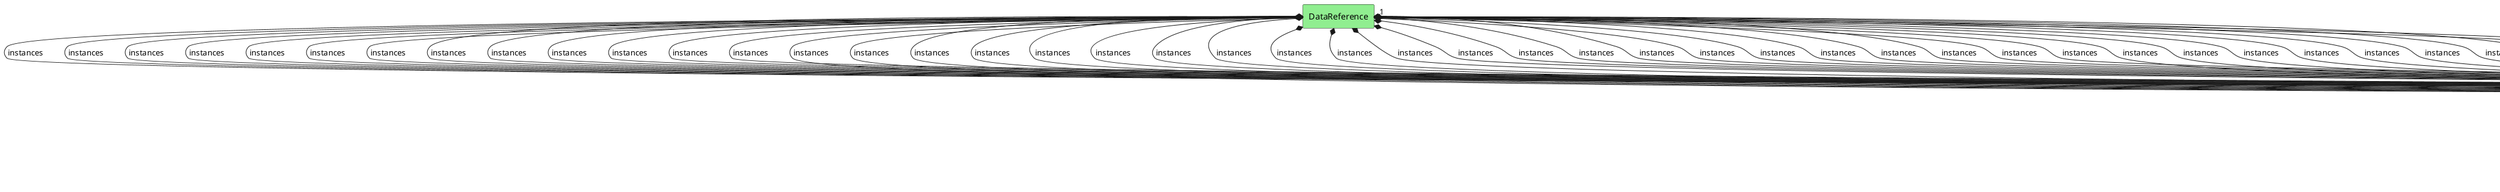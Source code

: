 @startuml

class "DataInstance" as Model {
 string name

 
}

rectangle "DataReference" as DataReference #lightblue {
}

Model o--> "1" DataReference : reference


rectangle "Data" as Data #lightblue {
}

Model o--> "n" Data : data




    rectangle "DataRequest" as DataRequest #lightgreen {
    }
    
        DataRequest   o--> "n" Model : "instances"
    
    rectangle "LineageMetaData" as LineageMetaData #lightgreen {
    }
    
        LineageMetaData   o--> "n" Model : "parents"
    
    rectangle "Data" as Data #lightgreen {
    }
    
        Data   o--> "n" Model : "instances"
    
    rectangle "DataReference" as DataReference #lightgreen {
    }
    
        DataReference   *--> "n" Model : "instances"
    
    rectangle "ServiceInstance" as ServiceInstance #lightgreen {
    }
    
        ServiceInstance   o--> "n" Model : "data"
    
    rectangle "DataRequest" as DataRequest #lightgreen {
    }
    
        DataRequest   o--> "n" Model : "instances"
    
    rectangle "LineageMetaData" as LineageMetaData #lightgreen {
    }
    
        LineageMetaData   o--> "n" Model : "parents"
    
    rectangle "Data" as Data #lightgreen {
    }
    
        Data   o--> "n" Model : "instances"
    
    rectangle "DataReference" as DataReference #lightgreen {
    }
    
        DataReference   *--> "n" Model : "instances"
    
    rectangle "ServiceInstance" as ServiceInstance #lightgreen {
    }
    
        ServiceInstance   o--> "n" Model : "data"
    
    rectangle "DataRequest" as DataRequest #lightgreen {
    }
    
        DataRequest   o--> "n" Model : "instances"
    
    rectangle "LineageMetaData" as LineageMetaData #lightgreen {
    }
    
        LineageMetaData   o--> "n" Model : "parents"
    
    rectangle "Data" as Data #lightgreen {
    }
    
        Data   o--> "n" Model : "instances"
    
    rectangle "DataReference" as DataReference #lightgreen {
    }
    
        DataReference   *--> "n" Model : "instances"
    
    rectangle "ServiceInstance" as ServiceInstance #lightgreen {
    }
    
        ServiceInstance   o--> "n" Model : "data"
    
    rectangle "DataRequest" as DataRequest #lightgreen {
    }
    
        DataRequest   o--> "n" Model : "instances"
    
    rectangle "LineageMetaData" as LineageMetaData #lightgreen {
    }
    
        LineageMetaData   o--> "n" Model : "parents"
    
    rectangle "Data" as Data #lightgreen {
    }
    
        Data   o--> "n" Model : "instances"
    
    rectangle "DataReference" as DataReference #lightgreen {
    }
    
        DataReference   *--> "n" Model : "instances"
    
    rectangle "ServiceInstance" as ServiceInstance #lightgreen {
    }
    
        ServiceInstance   o--> "n" Model : "data"
    
    rectangle "DataRequest" as DataRequest #lightgreen {
    }
    
        DataRequest   o--> "n" Model : "instances"
    
    rectangle "LineageMetaData" as LineageMetaData #lightgreen {
    }
    
        LineageMetaData   o--> "n" Model : "parents"
    
    rectangle "Data" as Data #lightgreen {
    }
    
        Data   o--> "n" Model : "instances"
    
    rectangle "DataReference" as DataReference #lightgreen {
    }
    
        DataReference   *--> "n" Model : "instances"
    
    rectangle "ServiceInstance" as ServiceInstance #lightgreen {
    }
    
        ServiceInstance   o--> "n" Model : "data"
    
    rectangle "DataRequest" as DataRequest #lightgreen {
    }
    
        DataRequest   o--> "n" Model : "instances"
    
    rectangle "LineageMetaData" as LineageMetaData #lightgreen {
    }
    
        LineageMetaData   o--> "n" Model : "parents"
    
    rectangle "Data" as Data #lightgreen {
    }
    
        Data   o--> "n" Model : "instances"
    
    rectangle "DataReference" as DataReference #lightgreen {
    }
    
        DataReference   *--> "n" Model : "instances"
    
    rectangle "ServiceInstance" as ServiceInstance #lightgreen {
    }
    
        ServiceInstance   o--> "n" Model : "data"
    
    rectangle "DataRequest" as DataRequest #lightgreen {
    }
    
        DataRequest   o--> "n" Model : "instances"
    
    rectangle "LineageMetaData" as LineageMetaData #lightgreen {
    }
    
        LineageMetaData   o--> "n" Model : "parents"
    
    rectangle "Data" as Data #lightgreen {
    }
    
        Data   o--> "n" Model : "instances"
    
    rectangle "DataReference" as DataReference #lightgreen {
    }
    
        DataReference   *--> "n" Model : "instances"
    
    rectangle "ServiceInstance" as ServiceInstance #lightgreen {
    }
    
        ServiceInstance   o--> "n" Model : "data"
    
    rectangle "DataRequest" as DataRequest #lightgreen {
    }
    
        DataRequest   o--> "n" Model : "instances"
    
    rectangle "LineageMetaData" as LineageMetaData #lightgreen {
    }
    
        LineageMetaData   o--> "n" Model : "parents"
    
    rectangle "Data" as Data #lightgreen {
    }
    
        Data   o--> "n" Model : "instances"
    
    rectangle "DataReference" as DataReference #lightgreen {
    }
    
        DataReference   *--> "n" Model : "instances"
    
    rectangle "ServiceInstance" as ServiceInstance #lightgreen {
    }
    
        ServiceInstance   o--> "n" Model : "data"
    
    rectangle "DataRequest" as DataRequest #lightgreen {
    }
    
        DataRequest   o--> "n" Model : "instances"
    
    rectangle "LineageMetaData" as LineageMetaData #lightgreen {
    }
    
        LineageMetaData   o--> "n" Model : "parents"
    
    rectangle "Data" as Data #lightgreen {
    }
    
        Data   o--> "n" Model : "instances"
    
    rectangle "DataReference" as DataReference #lightgreen {
    }
    
        DataReference   *--> "n" Model : "instances"
    
    rectangle "ServiceInstance" as ServiceInstance #lightgreen {
    }
    
        ServiceInstance   o--> "n" Model : "data"
    
    rectangle "DataRequest" as DataRequest #lightgreen {
    }
    
        DataRequest   o--> "n" Model : "instances"
    
    rectangle "LineageMetaData" as LineageMetaData #lightgreen {
    }
    
        LineageMetaData   o--> "n" Model : "parents"
    
    rectangle "Data" as Data #lightgreen {
    }
    
        Data   o--> "n" Model : "instances"
    
    rectangle "DataReference" as DataReference #lightgreen {
    }
    
        DataReference   *--> "n" Model : "instances"
    
    rectangle "ServiceInstance" as ServiceInstance #lightgreen {
    }
    
        ServiceInstance   o--> "n" Model : "data"
    
    rectangle "DataRequest" as DataRequest #lightgreen {
    }
    
        DataRequest   o--> "n" Model : "instances"
    
    rectangle "LineageMetaData" as LineageMetaData #lightgreen {
    }
    
        LineageMetaData   o--> "n" Model : "parents"
    
    rectangle "Data" as Data #lightgreen {
    }
    
        Data   o--> "n" Model : "instances"
    
    rectangle "DataReference" as DataReference #lightgreen {
    }
    
        DataReference   *--> "n" Model : "instances"
    
    rectangle "ServiceInstance" as ServiceInstance #lightgreen {
    }
    
        ServiceInstance   o--> "n" Model : "data"
    
    rectangle "DataRequest" as DataRequest #lightgreen {
    }
    
        DataRequest   o--> "n" Model : "instances"
    
    rectangle "LineageMetaData" as LineageMetaData #lightgreen {
    }
    
        LineageMetaData   o--> "n" Model : "parents"
    
    rectangle "Data" as Data #lightgreen {
    }
    
        Data   o--> "n" Model : "instances"
    
    rectangle "DataReference" as DataReference #lightgreen {
    }
    
        DataReference   *--> "n" Model : "instances"
    
    rectangle "ServiceInstance" as ServiceInstance #lightgreen {
    }
    
        ServiceInstance   o--> "n" Model : "data"
    
    rectangle "DataRequest" as DataRequest #lightgreen {
    }
    
        DataRequest   o--> "n" Model : "instances"
    
    rectangle "LineageMetaData" as LineageMetaData #lightgreen {
    }
    
        LineageMetaData   o--> "n" Model : "parents"
    
    rectangle "Data" as Data #lightgreen {
    }
    
        Data   o--> "n" Model : "instances"
    
    rectangle "DataReference" as DataReference #lightgreen {
    }
    
        DataReference   *--> "n" Model : "instances"
    
    rectangle "ServiceInstance" as ServiceInstance #lightgreen {
    }
    
        ServiceInstance   o--> "n" Model : "data"
    
    rectangle "DataRequest" as DataRequest #lightgreen {
    }
    
        DataRequest   o--> "n" Model : "instances"
    
    rectangle "LineageMetaData" as LineageMetaData #lightgreen {
    }
    
        LineageMetaData   o--> "n" Model : "parents"
    
    rectangle "Data" as Data #lightgreen {
    }
    
        Data   o--> "n" Model : "instances"
    
    rectangle "DataReference" as DataReference #lightgreen {
    }
    
        DataReference   *--> "n" Model : "instances"
    
    rectangle "ServiceInstance" as ServiceInstance #lightgreen {
    }
    
        ServiceInstance   o--> "n" Model : "data"
    
    rectangle "DataRequest" as DataRequest #lightgreen {
    }
    
        DataRequest   o--> "n" Model : "instances"
    
    rectangle "LineageMetaData" as LineageMetaData #lightgreen {
    }
    
        LineageMetaData   o--> "n" Model : "parents"
    
    rectangle "Data" as Data #lightgreen {
    }
    
        Data   o--> "n" Model : "instances"
    
    rectangle "DataReference" as DataReference #lightgreen {
    }
    
        DataReference   *--> "n" Model : "instances"
    
    rectangle "ServiceInstance" as ServiceInstance #lightgreen {
    }
    
        ServiceInstance   o--> "n" Model : "data"
    
    rectangle "DataRequest" as DataRequest #lightgreen {
    }
    
        DataRequest   o--> "n" Model : "instances"
    
    rectangle "LineageMetaData" as LineageMetaData #lightgreen {
    }
    
        LineageMetaData   o--> "n" Model : "parents"
    
    rectangle "Data" as Data #lightgreen {
    }
    
        Data   o--> "n" Model : "instances"
    
    rectangle "DataReference" as DataReference #lightgreen {
    }
    
        DataReference   *--> "n" Model : "instances"
    
    rectangle "ServiceInstance" as ServiceInstance #lightgreen {
    }
    
        ServiceInstance   o--> "n" Model : "data"
    
    rectangle "DataRequest" as DataRequest #lightgreen {
    }
    
        DataRequest   o--> "n" Model : "instances"
    
    rectangle "LineageMetaData" as LineageMetaData #lightgreen {
    }
    
        LineageMetaData   o--> "n" Model : "parents"
    
    rectangle "Data" as Data #lightgreen {
    }
    
        Data   o--> "n" Model : "instances"
    
    rectangle "DataReference" as DataReference #lightgreen {
    }
    
        DataReference   *--> "n" Model : "instances"
    
    rectangle "ServiceInstance" as ServiceInstance #lightgreen {
    }
    
        ServiceInstance   o--> "n" Model : "data"
    
    rectangle "DataRequest" as DataRequest #lightgreen {
    }
    
        DataRequest   o--> "n" Model : "instances"
    
    rectangle "LineageMetaData" as LineageMetaData #lightgreen {
    }
    
        LineageMetaData   o--> "n" Model : "parents"
    
    rectangle "Data" as Data #lightgreen {
    }
    
        Data   o--> "n" Model : "instances"
    
    rectangle "DataReference" as DataReference #lightgreen {
    }
    
        DataReference   *--> "n" Model : "instances"
    
    rectangle "ServiceInstance" as ServiceInstance #lightgreen {
    }
    
        ServiceInstance   o--> "n" Model : "data"
    
    rectangle "DataRequest" as DataRequest #lightgreen {
    }
    
        DataRequest   o--> "n" Model : "instances"
    
    rectangle "LineageMetaData" as LineageMetaData #lightgreen {
    }
    
        LineageMetaData   o--> "n" Model : "parents"
    
    rectangle "Data" as Data #lightgreen {
    }
    
        Data   o--> "n" Model : "instances"
    
    rectangle "DataReference" as DataReference #lightgreen {
    }
    
        DataReference   *--> "n" Model : "instances"
    
    rectangle "ServiceInstance" as ServiceInstance #lightgreen {
    }
    
        ServiceInstance   o--> "n" Model : "data"
    
    rectangle "DataRequest" as DataRequest #lightgreen {
    }
    
        DataRequest   o--> "n" Model : "instances"
    
    rectangle "LineageMetaData" as LineageMetaData #lightgreen {
    }
    
        LineageMetaData   o--> "n" Model : "parents"
    
    rectangle "Data" as Data #lightgreen {
    }
    
        Data   o--> "n" Model : "instances"
    
    rectangle "DataReference" as DataReference #lightgreen {
    }
    
        DataReference   *--> "n" Model : "instances"
    
    rectangle "ServiceInstance" as ServiceInstance #lightgreen {
    }
    
        ServiceInstance   o--> "n" Model : "data"
    
    rectangle "DataRequest" as DataRequest #lightgreen {
    }
    
        DataRequest   o--> "n" Model : "instances"
    
    rectangle "LineageMetaData" as LineageMetaData #lightgreen {
    }
    
        LineageMetaData   o--> "n" Model : "parents"
    
    rectangle "Data" as Data #lightgreen {
    }
    
        Data   o--> "n" Model : "instances"
    
    rectangle "DataReference" as DataReference #lightgreen {
    }
    
        DataReference   *--> "n" Model : "instances"
    
    rectangle "ServiceInstance" as ServiceInstance #lightgreen {
    }
    
        ServiceInstance   o--> "n" Model : "data"
    
    rectangle "DataRequest" as DataRequest #lightgreen {
    }
    
        DataRequest   o--> "n" Model : "instances"
    
    rectangle "LineageMetaData" as LineageMetaData #lightgreen {
    }
    
        LineageMetaData   o--> "n" Model : "parents"
    
    rectangle "Data" as Data #lightgreen {
    }
    
        Data   o--> "n" Model : "instances"
    
    rectangle "DataReference" as DataReference #lightgreen {
    }
    
        DataReference   *--> "n" Model : "instances"
    
    rectangle "ServiceInstance" as ServiceInstance #lightgreen {
    }
    
        ServiceInstance   o--> "n" Model : "data"
    
    rectangle "DataRequest" as DataRequest #lightgreen {
    }
    
        DataRequest   o--> "n" Model : "instances"
    
    rectangle "LineageMetaData" as LineageMetaData #lightgreen {
    }
    
        LineageMetaData   o--> "n" Model : "parents"
    
    rectangle "Data" as Data #lightgreen {
    }
    
        Data   o--> "n" Model : "instances"
    
    rectangle "DataReference" as DataReference #lightgreen {
    }
    
        DataReference   *--> "n" Model : "instances"
    
    rectangle "ServiceInstance" as ServiceInstance #lightgreen {
    }
    
        ServiceInstance   o--> "n" Model : "data"
    
    rectangle "DataRequest" as DataRequest #lightgreen {
    }
    
        DataRequest   o--> "n" Model : "instances"
    
    rectangle "LineageMetaData" as LineageMetaData #lightgreen {
    }
    
        LineageMetaData   o--> "n" Model : "parents"
    
    rectangle "Data" as Data #lightgreen {
    }
    
        Data   o--> "n" Model : "instances"
    
    rectangle "DataReference" as DataReference #lightgreen {
    }
    
        DataReference   *--> "n" Model : "instances"
    
    rectangle "ServiceInstance" as ServiceInstance #lightgreen {
    }
    
        ServiceInstance   o--> "n" Model : "data"
    
    rectangle "DataRequest" as DataRequest #lightgreen {
    }
    
        DataRequest   o--> "n" Model : "instances"
    
    rectangle "LineageMetaData" as LineageMetaData #lightgreen {
    }
    
        LineageMetaData   o--> "n" Model : "parents"
    
    rectangle "Data" as Data #lightgreen {
    }
    
        Data   o--> "n" Model : "instances"
    
    rectangle "DataReference" as DataReference #lightgreen {
    }
    
        DataReference   *--> "n" Model : "instances"
    
    rectangle "ServiceInstance" as ServiceInstance #lightgreen {
    }
    
        ServiceInstance   o--> "n" Model : "data"
    
    rectangle "DataRequest" as DataRequest #lightgreen {
    }
    
        DataRequest   o--> "n" Model : "instances"
    
    rectangle "LineageMetaData" as LineageMetaData #lightgreen {
    }
    
        LineageMetaData   o--> "n" Model : "parents"
    
    rectangle "Data" as Data #lightgreen {
    }
    
        Data   o--> "n" Model : "instances"
    
    rectangle "DataReference" as DataReference #lightgreen {
    }
    
        DataReference   *--> "n" Model : "instances"
    
    rectangle "ServiceInstance" as ServiceInstance #lightgreen {
    }
    
        ServiceInstance   o--> "n" Model : "data"
    
    rectangle "DataRequest" as DataRequest #lightgreen {
    }
    
        DataRequest   o--> "n" Model : "instances"
    
    rectangle "LineageMetaData" as LineageMetaData #lightgreen {
    }
    
        LineageMetaData   o--> "n" Model : "parents"
    
    rectangle "Data" as Data #lightgreen {
    }
    
        Data   o--> "n" Model : "instances"
    
    rectangle "DataReference" as DataReference #lightgreen {
    }
    
        DataReference   *--> "n" Model : "instances"
    
    rectangle "ServiceInstance" as ServiceInstance #lightgreen {
    }
    
        ServiceInstance   o--> "n" Model : "data"
    
    rectangle "DataRequest" as DataRequest #lightgreen {
    }
    
        DataRequest   o--> "n" Model : "instances"
    
    rectangle "LineageMetaData" as LineageMetaData #lightgreen {
    }
    
        LineageMetaData   o--> "n" Model : "parents"
    
    rectangle "Data" as Data #lightgreen {
    }
    
        Data   o--> "n" Model : "instances"
    
    rectangle "DataReference" as DataReference #lightgreen {
    }
    
        DataReference   *--> "n" Model : "instances"
    
    rectangle "ServiceInstance" as ServiceInstance #lightgreen {
    }
    
        ServiceInstance   o--> "n" Model : "data"
    
    rectangle "DataRequest" as DataRequest #lightgreen {
    }
    
        DataRequest   o--> "n" Model : "instances"
    
    rectangle "LineageMetaData" as LineageMetaData #lightgreen {
    }
    
        LineageMetaData   o--> "n" Model : "parents"
    
    rectangle "Data" as Data #lightgreen {
    }
    
        Data   o--> "n" Model : "instances"
    
    rectangle "DataReference" as DataReference #lightgreen {
    }
    
        DataReference   *--> "n" Model : "instances"
    
    rectangle "ServiceInstance" as ServiceInstance #lightgreen {
    }
    
        ServiceInstance   o--> "n" Model : "data"
    
    rectangle "DataRequest" as DataRequest #lightgreen {
    }
    
        DataRequest   o--> "n" Model : "instances"
    
    rectangle "LineageMetaData" as LineageMetaData #lightgreen {
    }
    
        LineageMetaData   o--> "n" Model : "parents"
    
    rectangle "Data" as Data #lightgreen {
    }
    
        Data   o--> "n" Model : "instances"
    
    rectangle "DataReference" as DataReference #lightgreen {
    }
    
        DataReference   *--> "n" Model : "instances"
    
    rectangle "ServiceInstance" as ServiceInstance #lightgreen {
    }
    
        ServiceInstance   o--> "n" Model : "data"
    
    rectangle "DataRequest" as DataRequest #lightgreen {
    }
    
        DataRequest   o--> "n" Model : "instances"
    
    rectangle "LineageMetaData" as LineageMetaData #lightgreen {
    }
    
        LineageMetaData   o--> "n" Model : "parents"
    
    rectangle "Data" as Data #lightgreen {
    }
    
        Data   o--> "n" Model : "instances"
    
    rectangle "DataReference" as DataReference #lightgreen {
    }
    
        DataReference   *--> "n" Model : "instances"
    
    rectangle "ServiceInstance" as ServiceInstance #lightgreen {
    }
    
        ServiceInstance   o--> "n" Model : "data"
    
    rectangle "DataRequest" as DataRequest #lightgreen {
    }
    
        DataRequest   o--> "n" Model : "instances"
    
    rectangle "LineageMetaData" as LineageMetaData #lightgreen {
    }
    
        LineageMetaData   o--> "n" Model : "parents"
    
    rectangle "Data" as Data #lightgreen {
    }
    
        Data   o--> "n" Model : "instances"
    
    rectangle "DataReference" as DataReference #lightgreen {
    }
    
        DataReference   *--> "n" Model : "instances"
    
    rectangle "ServiceInstance" as ServiceInstance #lightgreen {
    }
    
        ServiceInstance   o--> "n" Model : "data"
    
    rectangle "DataRequest" as DataRequest #lightgreen {
    }
    
        DataRequest   o--> "n" Model : "instances"
    
    rectangle "LineageMetaData" as LineageMetaData #lightgreen {
    }
    
        LineageMetaData   o--> "n" Model : "parents"
    
    rectangle "Data" as Data #lightgreen {
    }
    
        Data   o--> "n" Model : "instances"
    
    rectangle "DataReference" as DataReference #lightgreen {
    }
    
        DataReference   *--> "n" Model : "instances"
    
    rectangle "ServiceInstance" as ServiceInstance #lightgreen {
    }
    
        ServiceInstance   o--> "n" Model : "data"
    
    rectangle "DataRequest" as DataRequest #lightgreen {
    }
    
        DataRequest   o--> "n" Model : "instances"
    
    rectangle "LineageMetaData" as LineageMetaData #lightgreen {
    }
    
        LineageMetaData   o--> "n" Model : "parents"
    
    rectangle "Data" as Data #lightgreen {
    }
    
        Data   o--> "n" Model : "instances"
    
    rectangle "DataReference" as DataReference #lightgreen {
    }
    
        DataReference   *--> "n" Model : "instances"
    
    rectangle "ServiceInstance" as ServiceInstance #lightgreen {
    }
    
        ServiceInstance   o--> "n" Model : "data"
    
    rectangle "DataRequest" as DataRequest #lightgreen {
    }
    
        DataRequest   o--> "n" Model : "instances"
    
    rectangle "LineageMetaData" as LineageMetaData #lightgreen {
    }
    
        LineageMetaData   o--> "n" Model : "parents"
    
    rectangle "Data" as Data #lightgreen {
    }
    
        Data   o--> "n" Model : "instances"
    
    rectangle "DataReference" as DataReference #lightgreen {
    }
    
        DataReference   *--> "n" Model : "instances"
    
    rectangle "ServiceInstance" as ServiceInstance #lightgreen {
    }
    
        ServiceInstance   o--> "n" Model : "data"
    
    rectangle "DataRequest" as DataRequest #lightgreen {
    }
    
        DataRequest   o--> "n" Model : "instances"
    
    rectangle "LineageMetaData" as LineageMetaData #lightgreen {
    }
    
        LineageMetaData   o--> "n" Model : "parents"
    
    rectangle "Data" as Data #lightgreen {
    }
    
        Data   o--> "n" Model : "instances"
    
    rectangle "DataReference" as DataReference #lightgreen {
    }
    
        DataReference   *--> "n" Model : "instances"
    
    rectangle "ServiceInstance" as ServiceInstance #lightgreen {
    }
    
        ServiceInstance   o--> "n" Model : "data"
    
    rectangle "DataRequest" as DataRequest #lightgreen {
    }
    
        DataRequest   o--> "n" Model : "instances"
    
    rectangle "LineageMetaData" as LineageMetaData #lightgreen {
    }
    
        LineageMetaData   o--> "n" Model : "parents"
    
    rectangle "Data" as Data #lightgreen {
    }
    
        Data   o--> "n" Model : "instances"
    
    rectangle "DataReference" as DataReference #lightgreen {
    }
    
        DataReference   *--> "n" Model : "instances"
    
    rectangle "ServiceInstance" as ServiceInstance #lightgreen {
    }
    
        ServiceInstance   o--> "n" Model : "data"
    
    rectangle "DataRequest" as DataRequest #lightgreen {
    }
    
        DataRequest   o--> "n" Model : "instances"
    
    rectangle "LineageMetaData" as LineageMetaData #lightgreen {
    }
    
        LineageMetaData   o--> "n" Model : "parents"
    
    rectangle "Data" as Data #lightgreen {
    }
    
        Data   o--> "n" Model : "instances"
    
    rectangle "DataReference" as DataReference #lightgreen {
    }
    
        DataReference   *--> "n" Model : "instances"
    
    rectangle "ServiceInstance" as ServiceInstance #lightgreen {
    }
    
        ServiceInstance   o--> "n" Model : "data"
    
    rectangle "StackInstance" as StackInstance #lightgreen {
    }
    
        StackInstance   o--> "n" Model : "data"
    
    rectangle "DataRequest" as DataRequest #lightgreen {
    }
    
        DataRequest   o--> "n" Model : "instances"
    
    rectangle "LineageMetaData" as LineageMetaData #lightgreen {
    }
    
        LineageMetaData   o--> "n" Model : "parents"
    
    rectangle "Data" as Data #lightgreen {
    }
    
        Data   o--> "n" Model : "instances"
    
    rectangle "DataReference" as DataReference #lightgreen {
    }
    
        DataReference   *--> "n" Model : "instances"
    
    rectangle "ServiceInstance" as ServiceInstance #lightgreen {
    }
    
        ServiceInstance   o--> "n" Model : "data"
    
    rectangle "StackInstance" as StackInstance #lightgreen {
    }
    
        StackInstance   o--> "n" Model : "data"
    
    rectangle "DataRequest" as DataRequest #lightgreen {
    }
    
        DataRequest   o--> "n" Model : "instances"
    
    rectangle "LineageMetaData" as LineageMetaData #lightgreen {
    }
    
        LineageMetaData   o--> "n" Model : "parents"
    
    rectangle "Data" as Data #lightgreen {
    }
    
        Data   o--> "n" Model : "instances"
    
    rectangle "DataReference" as DataReference #lightgreen {
    }
    
        DataReference   *--> "n" Model : "instances"
    
    rectangle "ServiceInstance" as ServiceInstance #lightgreen {
    }
    
        ServiceInstance   o--> "n" Model : "data"
    
    rectangle "StackInstance" as StackInstance #lightgreen {
    }
    
        StackInstance   o--> "n" Model : "data"
    
    rectangle "DataRequest" as DataRequest #lightgreen {
    }
    
        DataRequest   o--> "n" Model : "instances"
    
    rectangle "LineageMetaData" as LineageMetaData #lightgreen {
    }
    
        LineageMetaData   o--> "n" Model : "parents"
    
    rectangle "Data" as Data #lightgreen {
    }
    
        Data   o--> "n" Model : "instances"
    
    rectangle "DataReference" as DataReference #lightgreen {
    }
    
        DataReference   *--> "n" Model : "instances"
    
    rectangle "ServiceInstance" as ServiceInstance #lightgreen {
    }
    
        ServiceInstance   o--> "n" Model : "data"
    
    rectangle "StackInstance" as StackInstance #lightgreen {
    }
    
        StackInstance   o--> "n" Model : "data"
    
    rectangle "DataRequest" as DataRequest #lightgreen {
    }
    
        DataRequest   o--> "n" Model : "instances"
    
    rectangle "LineageMetaData" as LineageMetaData #lightgreen {
    }
    
        LineageMetaData   o--> "n" Model : "parents"
    
    rectangle "Data" as Data #lightgreen {
    }
    
        Data   o--> "n" Model : "instances"
    
    rectangle "DataReference" as DataReference #lightgreen {
    }
    
        DataReference   *--> "n" Model : "instances"
    
    rectangle "ServiceInstance" as ServiceInstance #lightgreen {
    }
    
        ServiceInstance   o--> "n" Model : "data"
    
    rectangle "StackInstance" as StackInstance #lightgreen {
    }
    
        StackInstance   o--> "n" Model : "data"
    
    rectangle "DataRequest" as DataRequest #lightgreen {
    }
    
        DataRequest   o--> "n" Model : "instances"
    
    rectangle "LineageMetaData" as LineageMetaData #lightgreen {
    }
    
        LineageMetaData   o--> "n" Model : "parents"
    
    rectangle "Data" as Data #lightgreen {
    }
    
        Data   o--> "n" Model : "instances"
    
    rectangle "DataReference" as DataReference #lightgreen {
    }
    
        DataReference   *--> "n" Model : "instances"
    
    rectangle "ServiceInstance" as ServiceInstance #lightgreen {
    }
    
        ServiceInstance   o--> "n" Model : "data"
    
    rectangle "StackInstance" as StackInstance #lightgreen {
    }
    
        StackInstance   o--> "n" Model : "data"
    
    rectangle "DataRequest" as DataRequest #lightgreen {
    }
    
        DataRequest   o--> "n" Model : "instances"
    
    rectangle "LineageMetaData" as LineageMetaData #lightgreen {
    }
    
        LineageMetaData   o--> "n" Model : "parents"
    
    rectangle "Data" as Data #lightgreen {
    }
    
        Data   o--> "n" Model : "instances"
    
    rectangle "DataReference" as DataReference #lightgreen {
    }
    
        DataReference   *--> "n" Model : "instances"
    
    rectangle "ServiceInstance" as ServiceInstance #lightgreen {
    }
    
        ServiceInstance   o--> "n" Model : "data"
    
    rectangle "StackInstance" as StackInstance #lightgreen {
    }
    
        StackInstance   o--> "n" Model : "data"
    

@enduml
